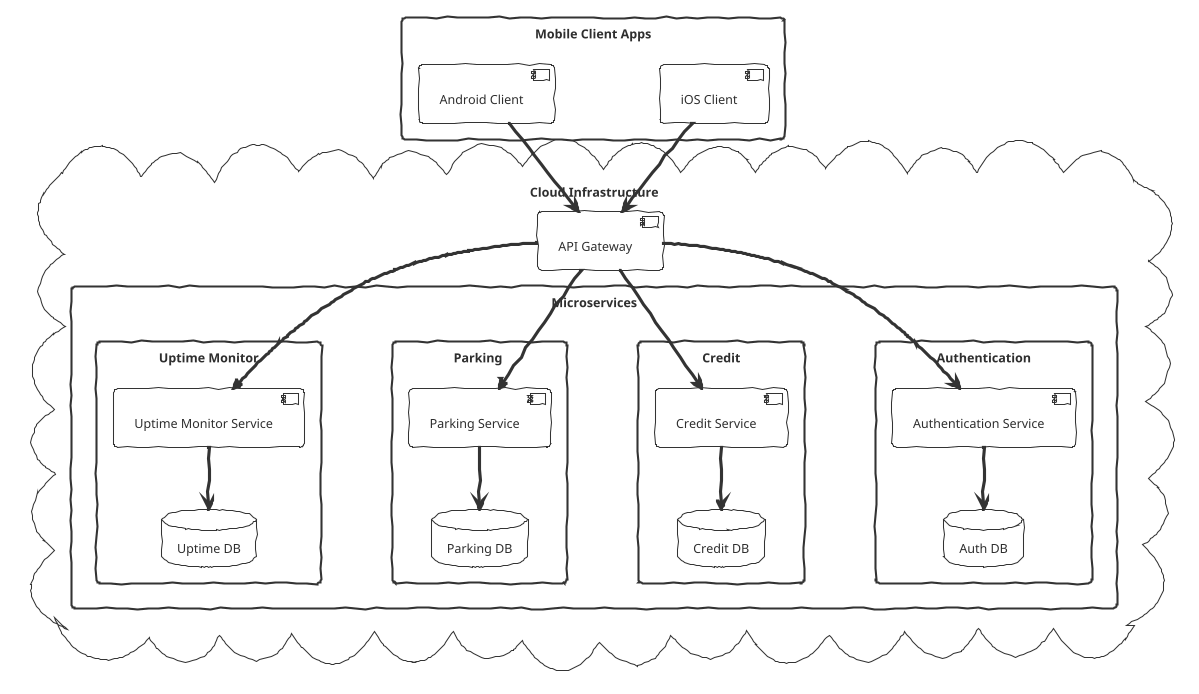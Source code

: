 @startuml
!theme sketchy-outline
!define RECTANGLE class
!define DATABASE database
!define MOBILE component

skinparam packageStyle rectangle
skinparam arrowColor #333333
skinparam nodesep 100

package "Mobile Client Apps" {
  MOBILE "iOS Client" as ios
  MOBILE "Android Client" as android
}

cloud "Cloud Infrastructure" {
    [API Gateway] as gateway
  
  package "Microservices" {
    package "Authentication" as authServicePkg {
      [Authentication Service] as authService
      DATABASE "Auth DB" as authDB
    }

    package "Credit" as creditServicePkg {
      [Credit Service] as creditService
      DATABASE "Credit DB" as creditDB
    }
    
    package "Parking " as parkingServicePkg {
      [Parking Service] as parkingService
      DATABASE "Parking DB" as parkingDB
    }
    
    package "Uptime Monitor" as uptimeMonitorServicePkg {
      [Uptime Monitor Service] as uptimeMonitorService
      DATABASE "Uptime DB" as uptimeDB
    }
  }
}

/'Clients to API Gateway'/
ios --> gateway
android --> gateway

/'API Gateway to services'/
gateway --> authService
gateway --> creditService
gateway --> parkingService
gateway --> uptimeMonitorService

/'Services to their databases'/
authService --> authDB
creditService --> creditDB
parkingService --> parkingDB
uptimeMonitorService --> uptimeDB
@enduml